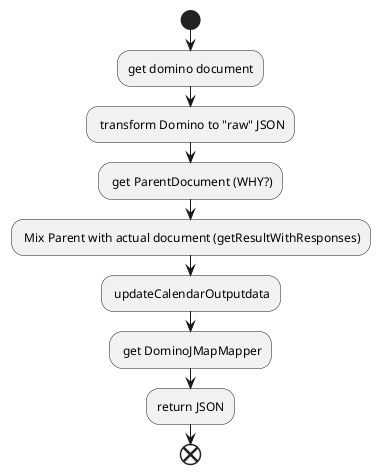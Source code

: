 @@startuml
start
:get domino document;
: transform Domino to "raw" JSON;
: get ParentDocument (WHY?);
: Mix Parent with actual document (getResultWithResponses);
: updateCalendarOutputdata;
: get DominoJMapMapper;
:return JSON;
end
@@enduml